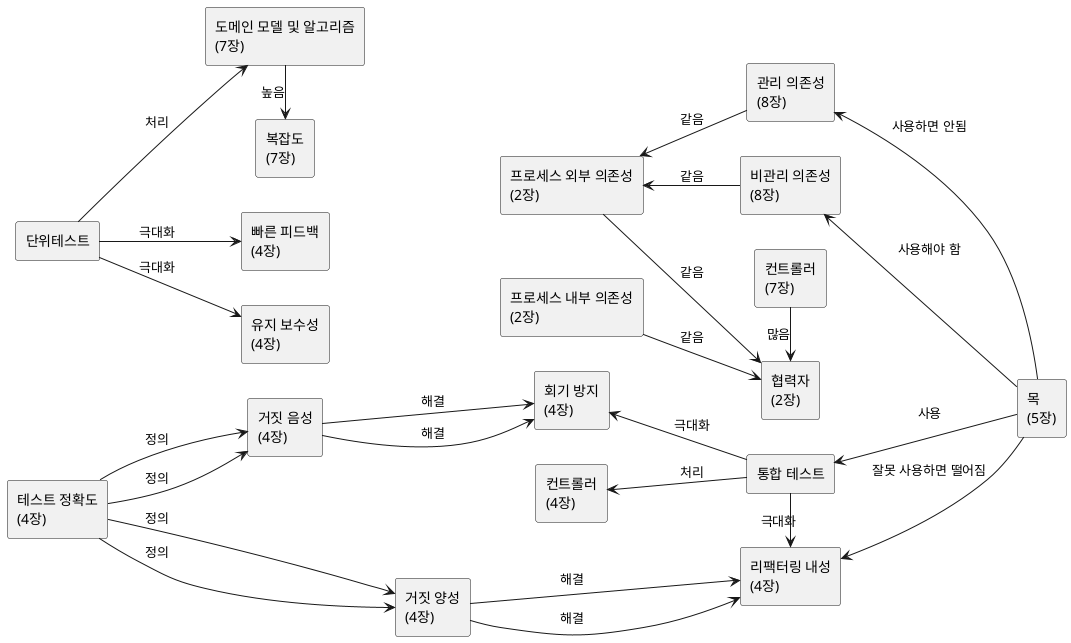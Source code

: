 @startuml book

skinparam componentStyle rectangle
left to right direction

[테스트 정확도\n(4장)]-->[거짓 음성\n(4장)] : 정의
[테스트 정확도\n(4장)]-->[거짓 양성\n(4장)] : 정의

[거짓 음성\n(4장)]-->[회기 방지\n(4장)] : 해결

[거짓 양성\n(4장)]-->[리팩터링 내성\n(4장)] : 해결

[통합 테스트]-u->[회기 방지\n(4장)] : 극대화
[통합 테스트]->[리팩터링 내성\n(4장)] : 극대화
[통합 테스트]-u->[컨트롤러\n(4장)] : 처리

[목\n(5장)]-u->[리팩터링 내성\n(4장)] : 잘못 사용하면 떨어짐
[목\n(5장)]-u->[통합 테스트] : 사용
[목\n(5장)]-u->[관리 의존성\n(8장)] : 사용하면 안됨
[목\n(5장)]-u->[비관리 의존성\n(8장)] : 사용해야 함

[비관리 의존성\n(8장)]-u->[프로세스 외부 의존성\n(2장)] : 같음
[관리 의존성\n(8장)]-u->[프로세스 외부 의존성\n(2장)] : 같음


[프로세스 외부 의존성\n(2장)]-->[협력자\n(2장)] : 같음

[컨트롤러\n(7장)]->[협력자\n(2장)] : 많음
[프로세스 내부 의존성\n(2장)]-->[협력자\n(2장)] : 같음

[단위테스트]-->[빠른 피드백\n(4장)] : 극대화
[단위테스트]-->[유지 보수성\n(4장)] : 극대화
[단위테스트]-->[도메인 모델 및 알고리즘\n(7장)] : 처리

[도메인 모델 및 알고리즘\n(7장)] -> [복잡도\n(7장)] : 높음

[테스트 정확도\n(4장)]-->[거짓 음성\n(4장)] : 정의
[테스트 정확도\n(4장)]-r->[거짓 양성\n(4장)] : 정의

[거짓 음성\n(4장)]-->[회기 방지\n(4장)] : 해결

[거짓 양성\n(4장)]-r->[리팩터링 내성\n(4장)] : 해결

' [통합 테스트]-->[회기 방지\n(4장)] : 극대화
' [통합 테스트]->[리팩터링 내성\n(4장)] : 극대화
' [통합 테스트]-->[컨트롤러\n(4장)] : 처리

' [목\n(5장)]-u->[리팩터링 내성\n(4장)] : 잘못 사용하면 떨어짐
' [목\n(5장)]-u->[통합 테스트] : 사용
' [목\n(5장)]-d->[관리 의존성\n(8장)] : 사용하면 안됨
' [목\n(5장)]-d->[비관리 의존성\n(8장)] : 사용해야 함

' [비관리 의존성\n(8장)]-->[프로세스 외부 의존성\n(2장)] : 같음
' [관리 의존성\n(8장)]-->[프로세스 외부 의존성\n(2장)] : 같음


' [프로세스 외부 의존성\n(2장)]-->[협력자\n(2장)] : 같음

' [컨트롤러\n(7장)]->[협력자\n(2장)] : 많음
' [프로세스 내부 의존성\n(2장)]-->[협력자\n(2장)] : 같음

' [단위테스트]-->[빠른 피드백\n(4장)] : 극대화
' [단위테스트]-->[유지 보수성\n(4장)] : 극대화
' [단위테스트]-u->[도메인 모델 및 알고리즘\n(7장)] : 처리

' [도메인 모델 및 알고리즘\n(7장)] -> [복잡도\n(7장)] : 높음
@enduml
